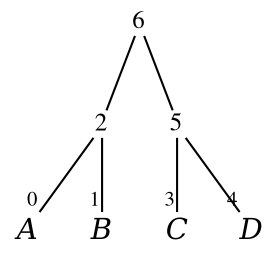 
digraph vtree {

overlap=false

n6 [label="6",fontname="Times",shape="plaintext",fontsize=12,fixedsize=true,width=.2,height=.18]; 
n2 [label="2",fontname="Times",shape="plaintext",fontsize=12,fixedsize=true,width=.2,height=.18]; 
n0 [label="A",fontname="Times-Italic",fontsize=14,shape="plaintext",fixedsize=true,width=.25,height=.25]; 
n1 [label="B",fontname="Times-Italic",fontsize=14,shape="plaintext",fixedsize=true,width=.25,height=.25]; 
n5 [label="5",fontname="Times",shape="plaintext",fontsize=12,fixedsize=true,width=.2,height=.18]; 
n3 [label="C",fontname="Times-Italic",fontsize=14,shape="plaintext",fixedsize=true,width=.25,height=.25]; 
n4 [label="D",fontname="Times-Italic",fontsize=14,shape="plaintext",fixedsize=true,width=.25,height=.25]; 
n6->n2 [arrowhead=none];
n2->n0 [headclip=true,arrowhead=none,headlabel="0",labelfontname="Times",labelfontsize=10];
n2->n1 [headclip=true,arrowhead=none,headlabel="1",labelfontname="Times",labelfontsize=10];
n6->n5 [arrowhead=none];
n5->n3 [headclip=true,arrowhead=none,headlabel="3",labelfontname="Times",labelfontsize=10];
n5->n4 [headclip=true,arrowhead=none,headlabel="4",labelfontname="Times",labelfontsize=10];


}